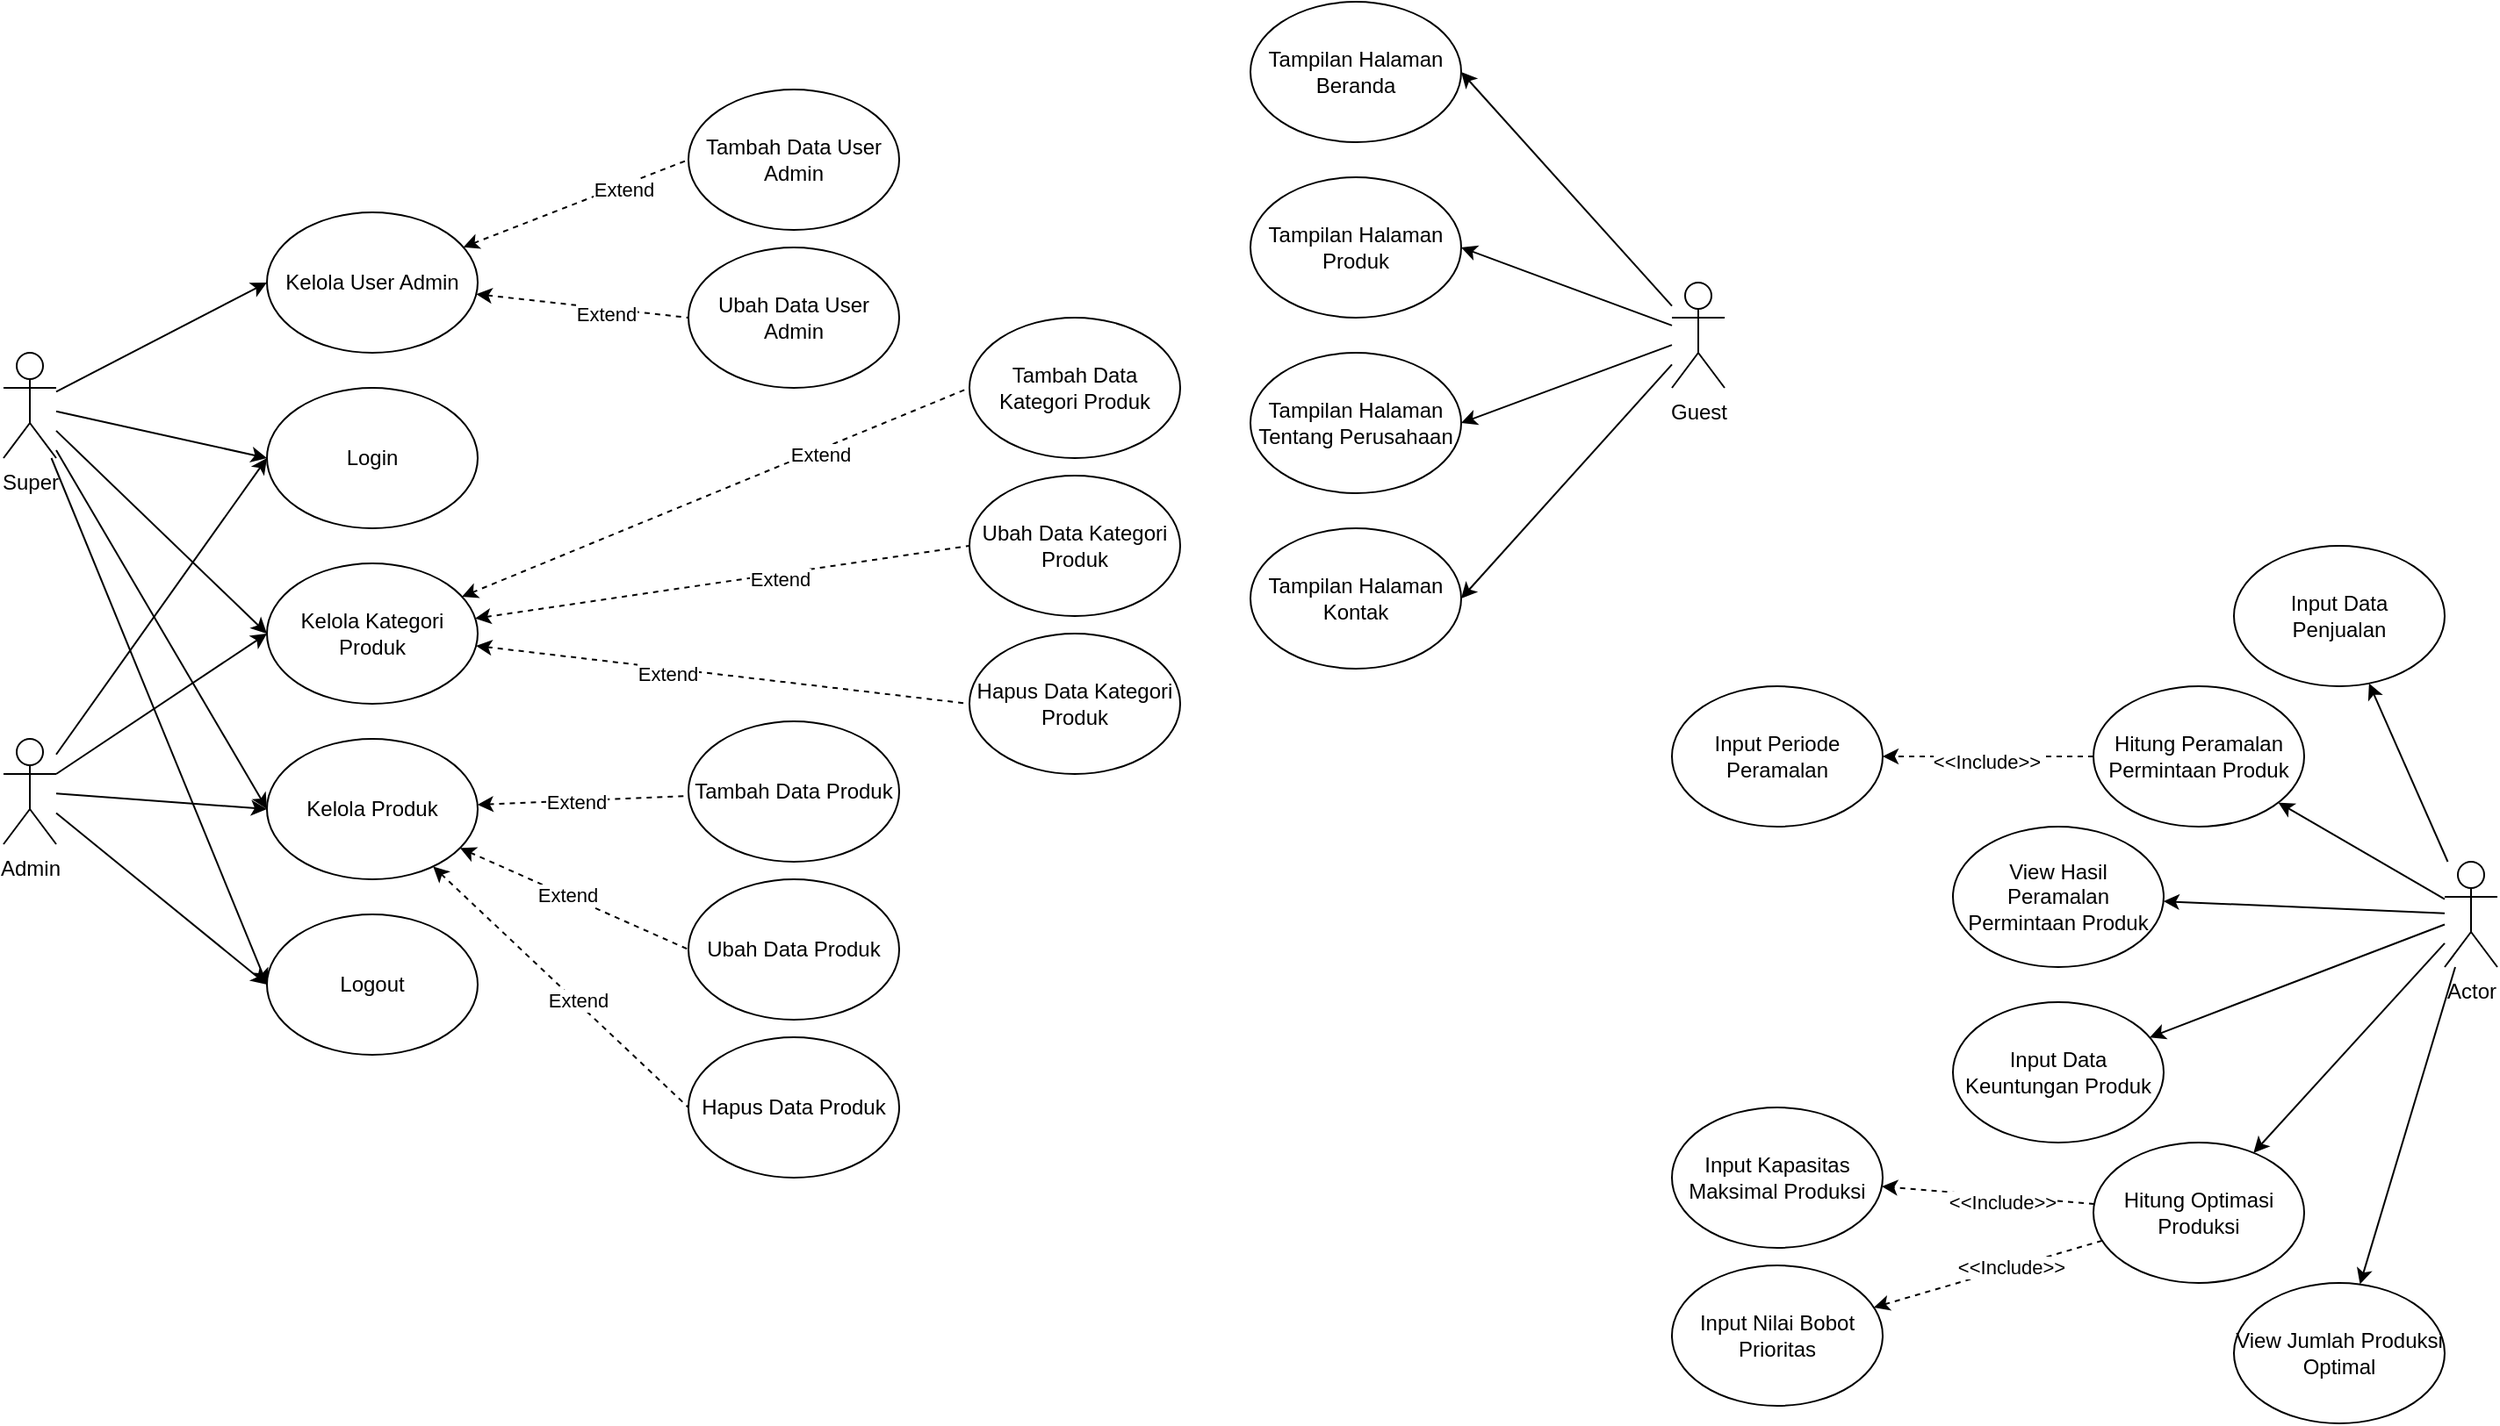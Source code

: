<mxfile version="24.6.5" type="github">
  <diagram name="Page-1" id="JjNUIMXP1V1-mz3ZM_zc">
    <mxGraphModel dx="1050" dy="603" grid="1" gridSize="10" guides="1" tooltips="1" connect="1" arrows="1" fold="1" page="1" pageScale="1" pageWidth="1100" pageHeight="850" math="0" shadow="0">
      <root>
        <mxCell id="0" />
        <mxCell id="1" parent="0" />
        <mxCell id="74BDs7PdBq_H56w60XXF-36" style="rounded=0;orthogonalLoop=1;jettySize=auto;html=1;entryX=0;entryY=0.5;entryDx=0;entryDy=0;" parent="1" source="74BDs7PdBq_H56w60XXF-2" target="74BDs7PdBq_H56w60XXF-5" edge="1">
          <mxGeometry relative="1" as="geometry" />
        </mxCell>
        <mxCell id="74BDs7PdBq_H56w60XXF-37" style="rounded=0;orthogonalLoop=1;jettySize=auto;html=1;entryX=0;entryY=0.5;entryDx=0;entryDy=0;" parent="1" source="74BDs7PdBq_H56w60XXF-2" target="74BDs7PdBq_H56w60XXF-14" edge="1">
          <mxGeometry relative="1" as="geometry" />
        </mxCell>
        <mxCell id="74BDs7PdBq_H56w60XXF-38" style="rounded=0;orthogonalLoop=1;jettySize=auto;html=1;entryX=0;entryY=0.5;entryDx=0;entryDy=0;" parent="1" source="74BDs7PdBq_H56w60XXF-2" target="74BDs7PdBq_H56w60XXF-6" edge="1">
          <mxGeometry relative="1" as="geometry" />
        </mxCell>
        <mxCell id="74BDs7PdBq_H56w60XXF-39" style="rounded=0;orthogonalLoop=1;jettySize=auto;html=1;entryX=0;entryY=0.5;entryDx=0;entryDy=0;" parent="1" source="74BDs7PdBq_H56w60XXF-2" target="74BDs7PdBq_H56w60XXF-7" edge="1">
          <mxGeometry relative="1" as="geometry" />
        </mxCell>
        <mxCell id="74BDs7PdBq_H56w60XXF-40" style="rounded=0;orthogonalLoop=1;jettySize=auto;html=1;entryX=0;entryY=0.5;entryDx=0;entryDy=0;" parent="1" source="74BDs7PdBq_H56w60XXF-2" target="74BDs7PdBq_H56w60XXF-16" edge="1">
          <mxGeometry relative="1" as="geometry" />
        </mxCell>
        <mxCell id="74BDs7PdBq_H56w60XXF-2" value="Super" style="shape=umlActor;verticalLabelPosition=bottom;verticalAlign=top;html=1;" parent="1" vertex="1">
          <mxGeometry x="130" y="200" width="30" height="60" as="geometry" />
        </mxCell>
        <mxCell id="74BDs7PdBq_H56w60XXF-41" style="rounded=0;orthogonalLoop=1;jettySize=auto;html=1;entryX=0;entryY=0.5;entryDx=0;entryDy=0;" parent="1" source="74BDs7PdBq_H56w60XXF-3" target="74BDs7PdBq_H56w60XXF-14" edge="1">
          <mxGeometry relative="1" as="geometry" />
        </mxCell>
        <mxCell id="74BDs7PdBq_H56w60XXF-42" style="rounded=0;orthogonalLoop=1;jettySize=auto;html=1;entryX=0;entryY=0.5;entryDx=0;entryDy=0;" parent="1" source="74BDs7PdBq_H56w60XXF-3" target="74BDs7PdBq_H56w60XXF-6" edge="1">
          <mxGeometry relative="1" as="geometry" />
        </mxCell>
        <mxCell id="74BDs7PdBq_H56w60XXF-43" style="rounded=0;orthogonalLoop=1;jettySize=auto;html=1;entryX=0;entryY=0.5;entryDx=0;entryDy=0;" parent="1" source="74BDs7PdBq_H56w60XXF-3" target="74BDs7PdBq_H56w60XXF-7" edge="1">
          <mxGeometry relative="1" as="geometry" />
        </mxCell>
        <mxCell id="74BDs7PdBq_H56w60XXF-44" style="rounded=0;orthogonalLoop=1;jettySize=auto;html=1;entryX=0;entryY=0.5;entryDx=0;entryDy=0;" parent="1" source="74BDs7PdBq_H56w60XXF-3" target="74BDs7PdBq_H56w60XXF-16" edge="1">
          <mxGeometry relative="1" as="geometry" />
        </mxCell>
        <mxCell id="74BDs7PdBq_H56w60XXF-3" value="Admin" style="shape=umlActor;verticalLabelPosition=bottom;verticalAlign=top;html=1;" parent="1" vertex="1">
          <mxGeometry x="130" y="420" width="30" height="60" as="geometry" />
        </mxCell>
        <mxCell id="74BDs7PdBq_H56w60XXF-54" style="rounded=0;orthogonalLoop=1;jettySize=auto;html=1;entryX=1;entryY=0.5;entryDx=0;entryDy=0;" parent="1" source="74BDs7PdBq_H56w60XXF-4" target="74BDs7PdBq_H56w60XXF-10" edge="1">
          <mxGeometry relative="1" as="geometry" />
        </mxCell>
        <mxCell id="74BDs7PdBq_H56w60XXF-55" style="rounded=0;orthogonalLoop=1;jettySize=auto;html=1;entryX=1;entryY=0.5;entryDx=0;entryDy=0;" parent="1" source="74BDs7PdBq_H56w60XXF-4" target="74BDs7PdBq_H56w60XXF-9" edge="1">
          <mxGeometry relative="1" as="geometry" />
        </mxCell>
        <mxCell id="74BDs7PdBq_H56w60XXF-56" style="rounded=0;orthogonalLoop=1;jettySize=auto;html=1;entryX=1;entryY=0.5;entryDx=0;entryDy=0;" parent="1" source="74BDs7PdBq_H56w60XXF-4" target="74BDs7PdBq_H56w60XXF-8" edge="1">
          <mxGeometry relative="1" as="geometry" />
        </mxCell>
        <mxCell id="74BDs7PdBq_H56w60XXF-57" style="rounded=0;orthogonalLoop=1;jettySize=auto;html=1;entryX=1;entryY=0.5;entryDx=0;entryDy=0;" parent="1" source="74BDs7PdBq_H56w60XXF-4" target="74BDs7PdBq_H56w60XXF-11" edge="1">
          <mxGeometry relative="1" as="geometry" />
        </mxCell>
        <mxCell id="74BDs7PdBq_H56w60XXF-4" value="Guest" style="shape=umlActor;verticalLabelPosition=bottom;verticalAlign=top;html=1;" parent="1" vertex="1">
          <mxGeometry x="1080" y="160" width="30" height="60" as="geometry" />
        </mxCell>
        <mxCell id="74BDs7PdBq_H56w60XXF-5" value="Kelola User Admin" style="ellipse;whiteSpace=wrap;html=1;" parent="1" vertex="1">
          <mxGeometry x="280" y="120" width="120" height="80" as="geometry" />
        </mxCell>
        <mxCell id="74BDs7PdBq_H56w60XXF-27" style="rounded=0;orthogonalLoop=1;jettySize=auto;html=1;entryX=0;entryY=0.5;entryDx=0;entryDy=0;dashed=1;endArrow=none;endFill=0;startArrow=classic;startFill=1;" parent="1" source="74BDs7PdBq_H56w60XXF-6" target="74BDs7PdBq_H56w60XXF-15" edge="1">
          <mxGeometry relative="1" as="geometry" />
        </mxCell>
        <mxCell id="74BDs7PdBq_H56w60XXF-30" value="Extend" style="edgeLabel;html=1;align=center;verticalAlign=middle;resizable=0;points=[];" parent="74BDs7PdBq_H56w60XXF-27" vertex="1" connectable="0">
          <mxGeometry x="0.402" y="-2" relative="1" as="geometry">
            <mxPoint as="offset" />
          </mxGeometry>
        </mxCell>
        <mxCell id="74BDs7PdBq_H56w60XXF-28" style="rounded=0;orthogonalLoop=1;jettySize=auto;html=1;entryX=0;entryY=0.5;entryDx=0;entryDy=0;dashed=1;endArrow=none;endFill=0;startArrow=classic;startFill=1;" parent="1" source="74BDs7PdBq_H56w60XXF-6" target="74BDs7PdBq_H56w60XXF-17" edge="1">
          <mxGeometry relative="1" as="geometry" />
        </mxCell>
        <mxCell id="74BDs7PdBq_H56w60XXF-31" value="Extend" style="edgeLabel;html=1;align=center;verticalAlign=middle;resizable=0;points=[];" parent="74BDs7PdBq_H56w60XXF-28" vertex="1" connectable="0">
          <mxGeometry x="0.229" y="-3" relative="1" as="geometry">
            <mxPoint as="offset" />
          </mxGeometry>
        </mxCell>
        <mxCell id="74BDs7PdBq_H56w60XXF-29" style="rounded=0;orthogonalLoop=1;jettySize=auto;html=1;entryX=0;entryY=0.5;entryDx=0;entryDy=0;dashed=1;endArrow=none;endFill=0;startArrow=classic;startFill=1;" parent="1" source="74BDs7PdBq_H56w60XXF-6" target="74BDs7PdBq_H56w60XXF-18" edge="1">
          <mxGeometry relative="1" as="geometry" />
        </mxCell>
        <mxCell id="74BDs7PdBq_H56w60XXF-32" value="Extend" style="edgeLabel;html=1;align=center;verticalAlign=middle;resizable=0;points=[];" parent="74BDs7PdBq_H56w60XXF-29" vertex="1" connectable="0">
          <mxGeometry x="-0.223" y="-3" relative="1" as="geometry">
            <mxPoint as="offset" />
          </mxGeometry>
        </mxCell>
        <mxCell id="74BDs7PdBq_H56w60XXF-6" value="Kelola Kategori Produk" style="ellipse;whiteSpace=wrap;html=1;" parent="1" vertex="1">
          <mxGeometry x="280" y="320" width="120" height="80" as="geometry" />
        </mxCell>
        <mxCell id="74BDs7PdBq_H56w60XXF-24" style="rounded=0;orthogonalLoop=1;jettySize=auto;html=1;dashed=1;endArrow=none;endFill=0;startArrow=classic;startFill=1;" parent="1" source="74BDs7PdBq_H56w60XXF-7" target="74BDs7PdBq_H56w60XXF-21" edge="1">
          <mxGeometry relative="1" as="geometry" />
        </mxCell>
        <mxCell id="74BDs7PdBq_H56w60XXF-33" value="Extend" style="edgeLabel;html=1;align=center;verticalAlign=middle;resizable=0;points=[];" parent="74BDs7PdBq_H56w60XXF-24" vertex="1" connectable="0">
          <mxGeometry x="-0.073" y="-1" relative="1" as="geometry">
            <mxPoint as="offset" />
          </mxGeometry>
        </mxCell>
        <mxCell id="74BDs7PdBq_H56w60XXF-25" style="rounded=0;orthogonalLoop=1;jettySize=auto;html=1;entryX=0;entryY=0.5;entryDx=0;entryDy=0;dashed=1;endArrow=none;endFill=0;startArrow=classic;startFill=1;" parent="1" source="74BDs7PdBq_H56w60XXF-7" target="74BDs7PdBq_H56w60XXF-22" edge="1">
          <mxGeometry relative="1" as="geometry" />
        </mxCell>
        <mxCell id="74BDs7PdBq_H56w60XXF-34" value="Extend" style="edgeLabel;html=1;align=center;verticalAlign=middle;resizable=0;points=[];" parent="74BDs7PdBq_H56w60XXF-25" vertex="1" connectable="0">
          <mxGeometry x="-0.069" relative="1" as="geometry">
            <mxPoint as="offset" />
          </mxGeometry>
        </mxCell>
        <mxCell id="74BDs7PdBq_H56w60XXF-26" style="rounded=0;orthogonalLoop=1;jettySize=auto;html=1;entryX=0;entryY=0.5;entryDx=0;entryDy=0;dashed=1;endArrow=none;endFill=0;startArrow=classic;startFill=1;" parent="1" source="74BDs7PdBq_H56w60XXF-7" target="74BDs7PdBq_H56w60XXF-23" edge="1">
          <mxGeometry relative="1" as="geometry" />
        </mxCell>
        <mxCell id="74BDs7PdBq_H56w60XXF-35" value="Extend" style="edgeLabel;html=1;align=center;verticalAlign=middle;resizable=0;points=[];" parent="74BDs7PdBq_H56w60XXF-26" vertex="1" connectable="0">
          <mxGeometry x="0.114" y="1" relative="1" as="geometry">
            <mxPoint as="offset" />
          </mxGeometry>
        </mxCell>
        <mxCell id="74BDs7PdBq_H56w60XXF-7" value="Kelola Produk" style="ellipse;whiteSpace=wrap;html=1;" parent="1" vertex="1">
          <mxGeometry x="280" y="420" width="120" height="80" as="geometry" />
        </mxCell>
        <mxCell id="74BDs7PdBq_H56w60XXF-8" value="Tampilan Halaman Tentang Perusahaan" style="ellipse;whiteSpace=wrap;html=1;" parent="1" vertex="1">
          <mxGeometry x="840" y="200" width="120" height="80" as="geometry" />
        </mxCell>
        <mxCell id="74BDs7PdBq_H56w60XXF-9" value="Tampilan Halaman Produk" style="ellipse;whiteSpace=wrap;html=1;" parent="1" vertex="1">
          <mxGeometry x="840" y="100" width="120" height="80" as="geometry" />
        </mxCell>
        <mxCell id="74BDs7PdBq_H56w60XXF-10" value="Tampilan Halaman Beranda" style="ellipse;whiteSpace=wrap;html=1;" parent="1" vertex="1">
          <mxGeometry x="840" width="120" height="80" as="geometry" />
        </mxCell>
        <mxCell id="74BDs7PdBq_H56w60XXF-11" value="Tampilan Halaman Kontak" style="ellipse;whiteSpace=wrap;html=1;" parent="1" vertex="1">
          <mxGeometry x="840" y="300" width="120" height="80" as="geometry" />
        </mxCell>
        <mxCell id="74BDs7PdBq_H56w60XXF-14" value="Login" style="ellipse;whiteSpace=wrap;html=1;" parent="1" vertex="1">
          <mxGeometry x="280" y="220" width="120" height="80" as="geometry" />
        </mxCell>
        <mxCell id="74BDs7PdBq_H56w60XXF-15" value="Tambah Data Kategori Produk" style="ellipse;whiteSpace=wrap;html=1;" parent="1" vertex="1">
          <mxGeometry x="680" y="180" width="120" height="80" as="geometry" />
        </mxCell>
        <mxCell id="74BDs7PdBq_H56w60XXF-16" value="Logout" style="ellipse;whiteSpace=wrap;html=1;" parent="1" vertex="1">
          <mxGeometry x="280" y="520" width="120" height="80" as="geometry" />
        </mxCell>
        <mxCell id="74BDs7PdBq_H56w60XXF-17" value="Ubah Data Kategori Produk" style="ellipse;whiteSpace=wrap;html=1;" parent="1" vertex="1">
          <mxGeometry x="680" y="270" width="120" height="80" as="geometry" />
        </mxCell>
        <mxCell id="74BDs7PdBq_H56w60XXF-18" value="Hapus Data Kategori Produk" style="ellipse;whiteSpace=wrap;html=1;" parent="1" vertex="1">
          <mxGeometry x="680" y="360" width="120" height="80" as="geometry" />
        </mxCell>
        <mxCell id="74BDs7PdBq_H56w60XXF-21" value="Tambah Data Produk" style="ellipse;whiteSpace=wrap;html=1;" parent="1" vertex="1">
          <mxGeometry x="520" y="410" width="120" height="80" as="geometry" />
        </mxCell>
        <mxCell id="74BDs7PdBq_H56w60XXF-22" value="Ubah Data Produk" style="ellipse;whiteSpace=wrap;html=1;" parent="1" vertex="1">
          <mxGeometry x="520" y="500" width="120" height="80" as="geometry" />
        </mxCell>
        <mxCell id="74BDs7PdBq_H56w60XXF-23" value="Hapus Data Produk" style="ellipse;whiteSpace=wrap;html=1;" parent="1" vertex="1">
          <mxGeometry x="520" y="590" width="120" height="80" as="geometry" />
        </mxCell>
        <mxCell id="74BDs7PdBq_H56w60XXF-45" style="rounded=0;orthogonalLoop=1;jettySize=auto;html=1;entryX=0;entryY=0.5;entryDx=0;entryDy=0;dashed=1;endArrow=none;endFill=0;startArrow=classic;startFill=1;" parent="1" source="74BDs7PdBq_H56w60XXF-5" target="74BDs7PdBq_H56w60XXF-51" edge="1">
          <mxGeometry relative="1" as="geometry">
            <mxPoint x="360" y="27" as="sourcePoint" />
          </mxGeometry>
        </mxCell>
        <mxCell id="74BDs7PdBq_H56w60XXF-46" value="Extend" style="edgeLabel;html=1;align=center;verticalAlign=middle;resizable=0;points=[];" parent="74BDs7PdBq_H56w60XXF-45" vertex="1" connectable="0">
          <mxGeometry x="0.402" y="-2" relative="1" as="geometry">
            <mxPoint as="offset" />
          </mxGeometry>
        </mxCell>
        <mxCell id="74BDs7PdBq_H56w60XXF-47" style="rounded=0;orthogonalLoop=1;jettySize=auto;html=1;entryX=0;entryY=0.5;entryDx=0;entryDy=0;dashed=1;endArrow=none;endFill=0;startArrow=classic;startFill=1;" parent="1" source="74BDs7PdBq_H56w60XXF-5" target="74BDs7PdBq_H56w60XXF-52" edge="1">
          <mxGeometry relative="1" as="geometry">
            <mxPoint x="375" y="36" as="sourcePoint" />
          </mxGeometry>
        </mxCell>
        <mxCell id="74BDs7PdBq_H56w60XXF-48" value="Extend" style="edgeLabel;html=1;align=center;verticalAlign=middle;resizable=0;points=[];" parent="74BDs7PdBq_H56w60XXF-47" vertex="1" connectable="0">
          <mxGeometry x="0.229" y="-3" relative="1" as="geometry">
            <mxPoint as="offset" />
          </mxGeometry>
        </mxCell>
        <mxCell id="74BDs7PdBq_H56w60XXF-51" value="Tambah Data User Admin" style="ellipse;whiteSpace=wrap;html=1;" parent="1" vertex="1">
          <mxGeometry x="520" y="50" width="120" height="80" as="geometry" />
        </mxCell>
        <mxCell id="74BDs7PdBq_H56w60XXF-52" value="Ubah Data User Admin" style="ellipse;whiteSpace=wrap;html=1;" parent="1" vertex="1">
          <mxGeometry x="520" y="140" width="120" height="80" as="geometry" />
        </mxCell>
        <mxCell id="OHwwKLnB-GluIh0_74ZJ-10" style="rounded=0;orthogonalLoop=1;jettySize=auto;html=1;" parent="1" source="OHwwKLnB-GluIh0_74ZJ-1" target="OHwwKLnB-GluIh0_74ZJ-3" edge="1">
          <mxGeometry relative="1" as="geometry" />
        </mxCell>
        <mxCell id="OHwwKLnB-GluIh0_74ZJ-11" style="rounded=0;orthogonalLoop=1;jettySize=auto;html=1;" parent="1" source="OHwwKLnB-GluIh0_74ZJ-1" target="OHwwKLnB-GluIh0_74ZJ-5" edge="1">
          <mxGeometry relative="1" as="geometry" />
        </mxCell>
        <mxCell id="OHwwKLnB-GluIh0_74ZJ-12" style="rounded=0;orthogonalLoop=1;jettySize=auto;html=1;" parent="1" source="OHwwKLnB-GluIh0_74ZJ-1" target="OHwwKLnB-GluIh0_74ZJ-7" edge="1">
          <mxGeometry relative="1" as="geometry" />
        </mxCell>
        <mxCell id="OHwwKLnB-GluIh0_74ZJ-13" style="rounded=0;orthogonalLoop=1;jettySize=auto;html=1;" parent="1" source="OHwwKLnB-GluIh0_74ZJ-1" target="OHwwKLnB-GluIh0_74ZJ-4" edge="1">
          <mxGeometry relative="1" as="geometry" />
        </mxCell>
        <mxCell id="OHwwKLnB-GluIh0_74ZJ-14" style="rounded=0;orthogonalLoop=1;jettySize=auto;html=1;" parent="1" source="OHwwKLnB-GluIh0_74ZJ-1" target="OHwwKLnB-GluIh0_74ZJ-6" edge="1">
          <mxGeometry relative="1" as="geometry" />
        </mxCell>
        <mxCell id="OHwwKLnB-GluIh0_74ZJ-15" style="rounded=0;orthogonalLoop=1;jettySize=auto;html=1;" parent="1" source="OHwwKLnB-GluIh0_74ZJ-1" target="OHwwKLnB-GluIh0_74ZJ-8" edge="1">
          <mxGeometry relative="1" as="geometry" />
        </mxCell>
        <mxCell id="OHwwKLnB-GluIh0_74ZJ-1" value="Actor" style="shape=umlActor;verticalLabelPosition=bottom;verticalAlign=top;html=1;" parent="1" vertex="1">
          <mxGeometry x="1520" y="490" width="30" height="60" as="geometry" />
        </mxCell>
        <mxCell id="OHwwKLnB-GluIh0_74ZJ-2" value="Input Periode Peramalan" style="ellipse;whiteSpace=wrap;html=1;" parent="1" vertex="1">
          <mxGeometry x="1080" y="390" width="120" height="80" as="geometry" />
        </mxCell>
        <mxCell id="OHwwKLnB-GluIh0_74ZJ-3" value="Input Data&lt;div&gt;Penjualan&lt;/div&gt;" style="ellipse;whiteSpace=wrap;html=1;" parent="1" vertex="1">
          <mxGeometry x="1400" y="310" width="120" height="80" as="geometry" />
        </mxCell>
        <mxCell id="OHwwKLnB-GluIh0_74ZJ-4" value="Input Data&lt;br&gt;&lt;div&gt;Keuntungan Produk&lt;/div&gt;" style="ellipse;whiteSpace=wrap;html=1;" parent="1" vertex="1">
          <mxGeometry x="1240" y="570" width="120" height="80" as="geometry" />
        </mxCell>
        <mxCell id="OHwwKLnB-GluIh0_74ZJ-17" style="rounded=0;orthogonalLoop=1;jettySize=auto;html=1;dashed=1;" parent="1" source="OHwwKLnB-GluIh0_74ZJ-5" target="OHwwKLnB-GluIh0_74ZJ-2" edge="1">
          <mxGeometry relative="1" as="geometry" />
        </mxCell>
        <mxCell id="OHwwKLnB-GluIh0_74ZJ-23" value="&amp;lt;&amp;lt;Include&amp;gt;&amp;gt;" style="edgeLabel;html=1;align=center;verticalAlign=middle;resizable=0;points=[];" parent="OHwwKLnB-GluIh0_74ZJ-17" vertex="1" connectable="0">
          <mxGeometry x="0.023" y="3" relative="1" as="geometry">
            <mxPoint as="offset" />
          </mxGeometry>
        </mxCell>
        <mxCell id="OHwwKLnB-GluIh0_74ZJ-5" value="Hitung Peramalan Permintaan Produk" style="ellipse;whiteSpace=wrap;html=1;" parent="1" vertex="1">
          <mxGeometry x="1320" y="390" width="120" height="80" as="geometry" />
        </mxCell>
        <mxCell id="OHwwKLnB-GluIh0_74ZJ-18" style="rounded=0;orthogonalLoop=1;jettySize=auto;html=1;dashed=1;" parent="1" source="OHwwKLnB-GluIh0_74ZJ-6" target="OHwwKLnB-GluIh0_74ZJ-16" edge="1">
          <mxGeometry relative="1" as="geometry" />
        </mxCell>
        <mxCell id="OHwwKLnB-GluIh0_74ZJ-21" value="&amp;lt;&amp;lt;Include&amp;gt;&amp;gt;" style="edgeLabel;html=1;align=center;verticalAlign=middle;resizable=0;points=[];" parent="OHwwKLnB-GluIh0_74ZJ-18" vertex="1" connectable="0">
          <mxGeometry x="-0.128" y="3" relative="1" as="geometry">
            <mxPoint as="offset" />
          </mxGeometry>
        </mxCell>
        <mxCell id="OHwwKLnB-GluIh0_74ZJ-20" style="rounded=0;orthogonalLoop=1;jettySize=auto;html=1;dashed=1;" parent="1" source="OHwwKLnB-GluIh0_74ZJ-6" target="OHwwKLnB-GluIh0_74ZJ-19" edge="1">
          <mxGeometry relative="1" as="geometry" />
        </mxCell>
        <mxCell id="OHwwKLnB-GluIh0_74ZJ-22" value="&amp;lt;&amp;lt;Include&amp;gt;&amp;gt;" style="edgeLabel;html=1;align=center;verticalAlign=middle;resizable=0;points=[];" parent="OHwwKLnB-GluIh0_74ZJ-20" vertex="1" connectable="0">
          <mxGeometry x="-0.202" relative="1" as="geometry">
            <mxPoint as="offset" />
          </mxGeometry>
        </mxCell>
        <mxCell id="OHwwKLnB-GluIh0_74ZJ-6" value="Hitung Optimasi Produksi" style="ellipse;whiteSpace=wrap;html=1;" parent="1" vertex="1">
          <mxGeometry x="1320" y="650" width="120" height="80" as="geometry" />
        </mxCell>
        <mxCell id="OHwwKLnB-GluIh0_74ZJ-7" value="View Hasil&lt;div&gt;Peramalan Permintaan Produk&lt;/div&gt;" style="ellipse;whiteSpace=wrap;html=1;" parent="1" vertex="1">
          <mxGeometry x="1240" y="470" width="120" height="80" as="geometry" />
        </mxCell>
        <mxCell id="OHwwKLnB-GluIh0_74ZJ-8" value="View Jumlah Produksi Optimal" style="ellipse;whiteSpace=wrap;html=1;" parent="1" vertex="1">
          <mxGeometry x="1400" y="730" width="120" height="80" as="geometry" />
        </mxCell>
        <mxCell id="OHwwKLnB-GluIh0_74ZJ-16" value="Input Kapasitas Maksimal Produksi" style="ellipse;whiteSpace=wrap;html=1;" parent="1" vertex="1">
          <mxGeometry x="1080" y="630" width="120" height="80" as="geometry" />
        </mxCell>
        <mxCell id="OHwwKLnB-GluIh0_74ZJ-19" value="Input Nilai Bobot Prioritas" style="ellipse;whiteSpace=wrap;html=1;" parent="1" vertex="1">
          <mxGeometry x="1080" y="720" width="120" height="80" as="geometry" />
        </mxCell>
      </root>
    </mxGraphModel>
  </diagram>
</mxfile>
